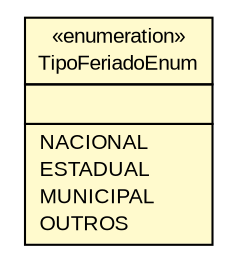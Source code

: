 #!/usr/local/bin/dot
#
# Class diagram 
# Generated by UMLGraph version R5_6 (http://www.umlgraph.org/)
#

digraph G {
	edge [fontname="arial",fontsize=10,labelfontname="arial",labelfontsize=10];
	node [fontname="arial",fontsize=10,shape=plaintext];
	nodesep=0.25;
	ranksep=0.5;
	// br.gov.to.sefaz.par.gestao.persistence.enums.TipoFeriadoEnum
	c1949 [label=<<table title="br.gov.to.sefaz.par.gestao.persistence.enums.TipoFeriadoEnum" border="0" cellborder="1" cellspacing="0" cellpadding="2" port="p" bgcolor="lemonChiffon" href="./TipoFeriadoEnum.html">
		<tr><td><table border="0" cellspacing="0" cellpadding="1">
<tr><td align="center" balign="center"> &#171;enumeration&#187; </td></tr>
<tr><td align="center" balign="center"> TipoFeriadoEnum </td></tr>
		</table></td></tr>
		<tr><td><table border="0" cellspacing="0" cellpadding="1">
<tr><td align="left" balign="left">  </td></tr>
		</table></td></tr>
		<tr><td><table border="0" cellspacing="0" cellpadding="1">
<tr><td align="left" balign="left"> NACIONAL </td></tr>
<tr><td align="left" balign="left"> ESTADUAL </td></tr>
<tr><td align="left" balign="left"> MUNICIPAL </td></tr>
<tr><td align="left" balign="left"> OUTROS </td></tr>
		</table></td></tr>
		</table>>, URL="./TipoFeriadoEnum.html", fontname="arial", fontcolor="black", fontsize=10.0];
}

